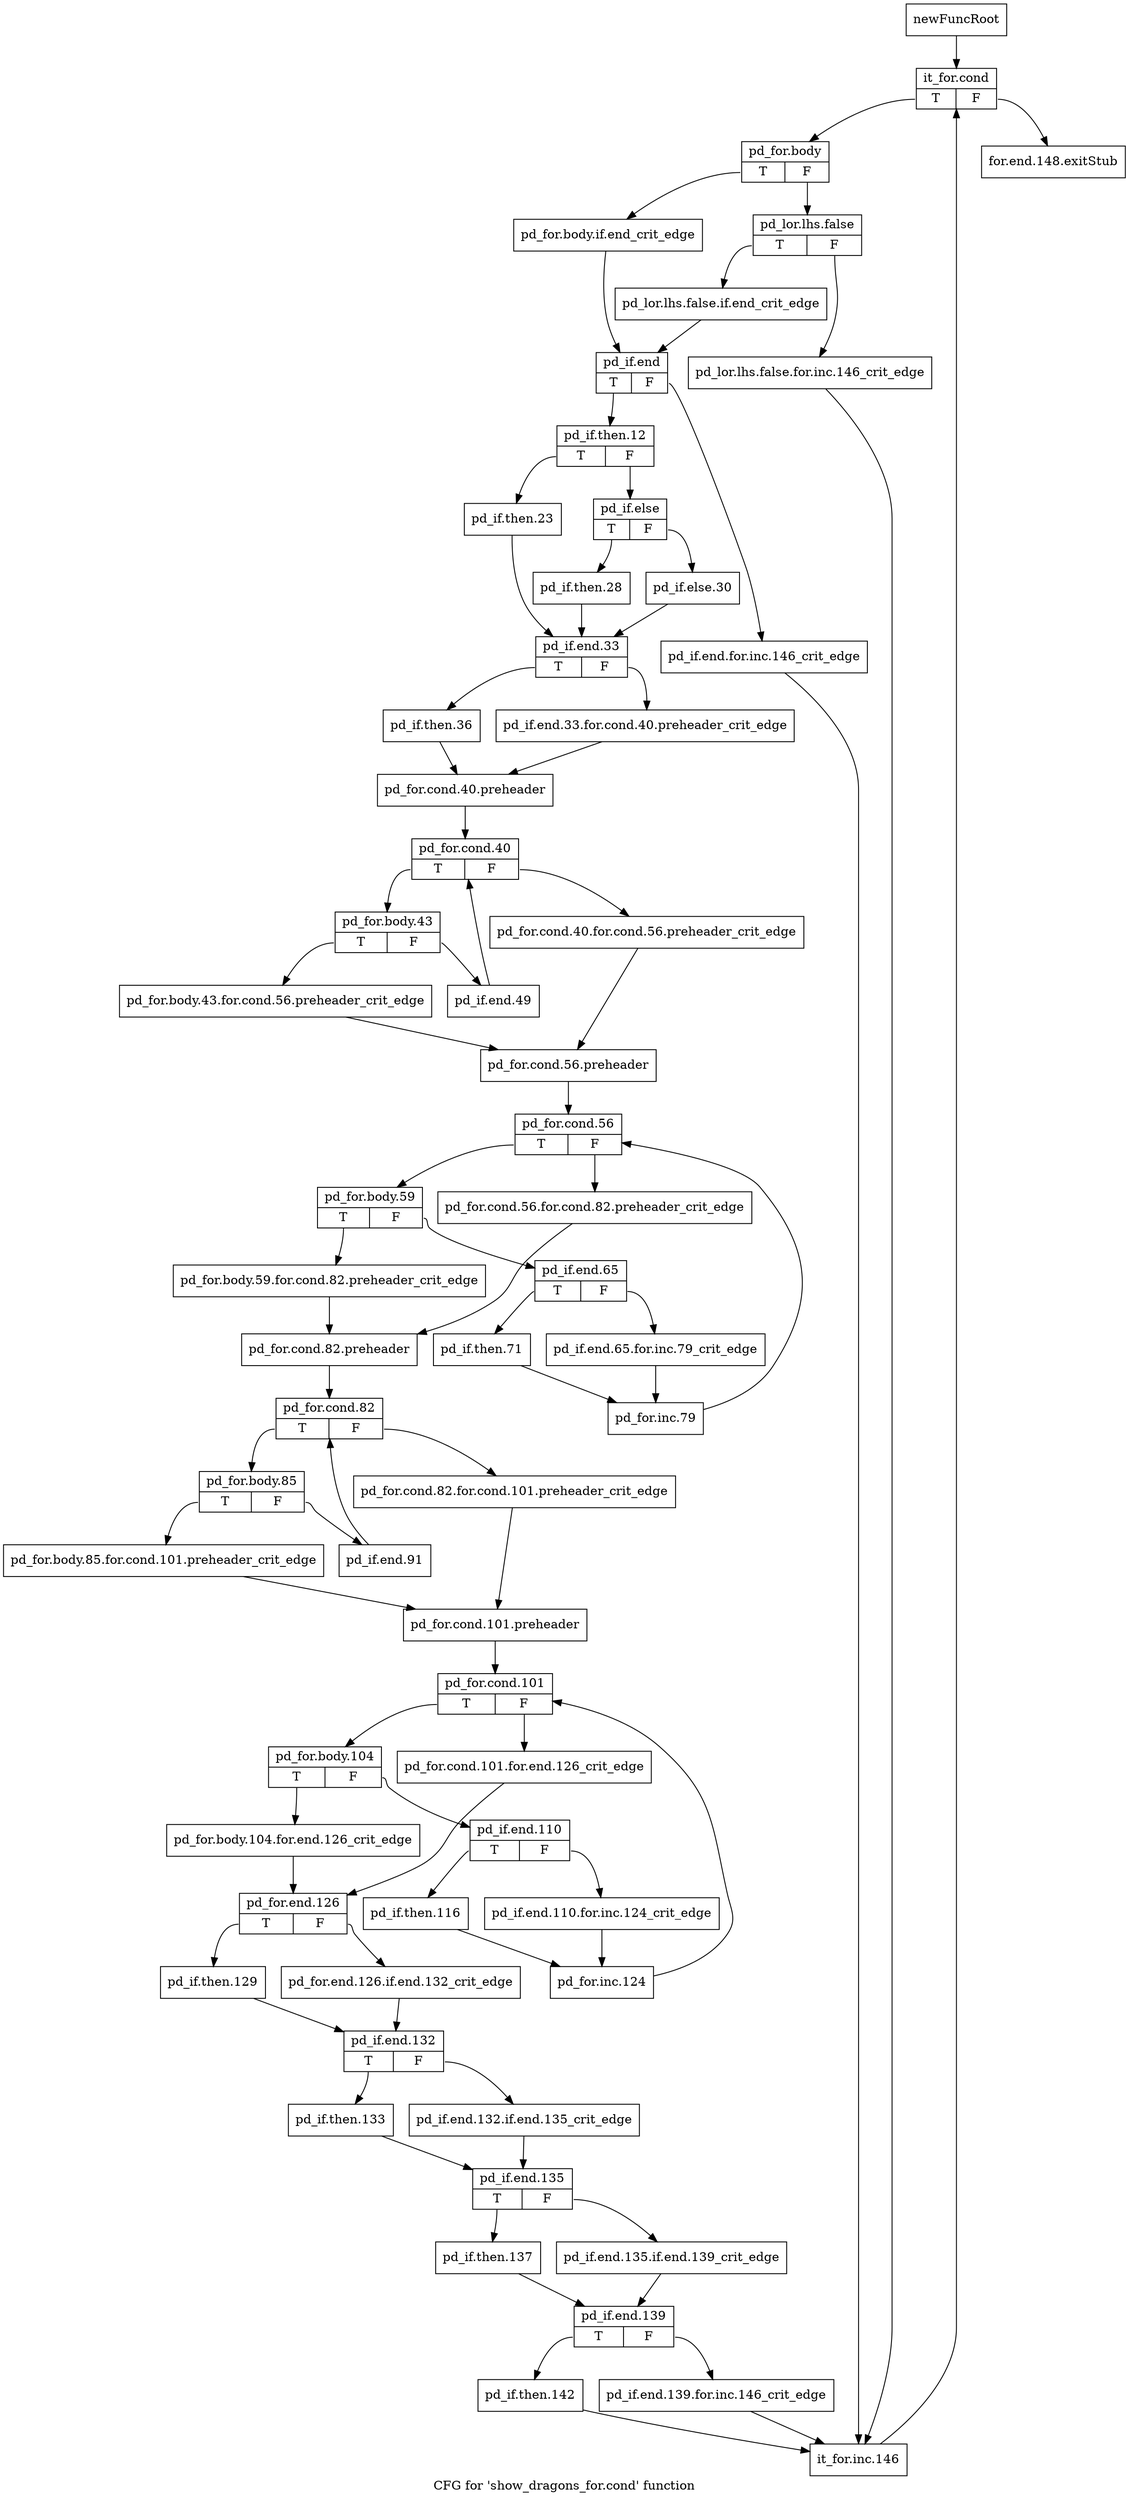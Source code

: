 digraph "CFG for 'show_dragons_for.cond' function" {
	label="CFG for 'show_dragons_for.cond' function";

	Node0x3f28750 [shape=record,label="{newFuncRoot}"];
	Node0x3f28750 -> Node0x3f2edb0;
	Node0x3f287a0 [shape=record,label="{for.end.148.exitStub}"];
	Node0x3f2edb0 [shape=record,label="{it_for.cond|{<s0>T|<s1>F}}"];
	Node0x3f2edb0:s0 -> Node0x3f2ee00;
	Node0x3f2edb0:s1 -> Node0x3f287a0;
	Node0x3f2ee00 [shape=record,label="{pd_for.body|{<s0>T|<s1>F}}"];
	Node0x3f2ee00:s0 -> Node0x3f2ef40;
	Node0x3f2ee00:s1 -> Node0x3f2ee50;
	Node0x3f2ee50 [shape=record,label="{pd_lor.lhs.false|{<s0>T|<s1>F}}"];
	Node0x3f2ee50:s0 -> Node0x3f2eef0;
	Node0x3f2ee50:s1 -> Node0x3f2eea0;
	Node0x3f2eea0 [shape=record,label="{pd_lor.lhs.false.for.inc.146_crit_edge}"];
	Node0x3f2eea0 -> Node0x3f2ffd0;
	Node0x3f2eef0 [shape=record,label="{pd_lor.lhs.false.if.end_crit_edge}"];
	Node0x3f2eef0 -> Node0x3f2ef90;
	Node0x3f2ef40 [shape=record,label="{pd_for.body.if.end_crit_edge}"];
	Node0x3f2ef40 -> Node0x3f2ef90;
	Node0x3f2ef90 [shape=record,label="{pd_if.end|{<s0>T|<s1>F}}"];
	Node0x3f2ef90:s0 -> Node0x3f2f030;
	Node0x3f2ef90:s1 -> Node0x3f2efe0;
	Node0x3f2efe0 [shape=record,label="{pd_if.end.for.inc.146_crit_edge}"];
	Node0x3f2efe0 -> Node0x3f2ffd0;
	Node0x3f2f030 [shape=record,label="{pd_if.then.12|{<s0>T|<s1>F}}"];
	Node0x3f2f030:s0 -> Node0x3f2f170;
	Node0x3f2f030:s1 -> Node0x3f2f080;
	Node0x3f2f080 [shape=record,label="{pd_if.else|{<s0>T|<s1>F}}"];
	Node0x3f2f080:s0 -> Node0x3f2f120;
	Node0x3f2f080:s1 -> Node0x3f2f0d0;
	Node0x3f2f0d0 [shape=record,label="{pd_if.else.30}"];
	Node0x3f2f0d0 -> Node0x3f2f1c0;
	Node0x3f2f120 [shape=record,label="{pd_if.then.28}"];
	Node0x3f2f120 -> Node0x3f2f1c0;
	Node0x3f2f170 [shape=record,label="{pd_if.then.23}"];
	Node0x3f2f170 -> Node0x3f2f1c0;
	Node0x3f2f1c0 [shape=record,label="{pd_if.end.33|{<s0>T|<s1>F}}"];
	Node0x3f2f1c0:s0 -> Node0x3f2f260;
	Node0x3f2f1c0:s1 -> Node0x3f2f210;
	Node0x3f2f210 [shape=record,label="{pd_if.end.33.for.cond.40.preheader_crit_edge}"];
	Node0x3f2f210 -> Node0x3f2f2b0;
	Node0x3f2f260 [shape=record,label="{pd_if.then.36}"];
	Node0x3f2f260 -> Node0x3f2f2b0;
	Node0x3f2f2b0 [shape=record,label="{pd_for.cond.40.preheader}"];
	Node0x3f2f2b0 -> Node0x3f2f300;
	Node0x3f2f300 [shape=record,label="{pd_for.cond.40|{<s0>T|<s1>F}}"];
	Node0x3f2f300:s0 -> Node0x3f2f3a0;
	Node0x3f2f300:s1 -> Node0x3f2f350;
	Node0x3f2f350 [shape=record,label="{pd_for.cond.40.for.cond.56.preheader_crit_edge}"];
	Node0x3f2f350 -> Node0x3f2f490;
	Node0x3f2f3a0 [shape=record,label="{pd_for.body.43|{<s0>T|<s1>F}}"];
	Node0x3f2f3a0:s0 -> Node0x3f2f440;
	Node0x3f2f3a0:s1 -> Node0x3f2f3f0;
	Node0x3f2f3f0 [shape=record,label="{pd_if.end.49}"];
	Node0x3f2f3f0 -> Node0x3f2f300;
	Node0x3f2f440 [shape=record,label="{pd_for.body.43.for.cond.56.preheader_crit_edge}"];
	Node0x3f2f440 -> Node0x3f2f490;
	Node0x3f2f490 [shape=record,label="{pd_for.cond.56.preheader}"];
	Node0x3f2f490 -> Node0x3f2f4e0;
	Node0x3f2f4e0 [shape=record,label="{pd_for.cond.56|{<s0>T|<s1>F}}"];
	Node0x3f2f4e0:s0 -> Node0x3f2f580;
	Node0x3f2f4e0:s1 -> Node0x3f2f530;
	Node0x3f2f530 [shape=record,label="{pd_for.cond.56.for.cond.82.preheader_crit_edge}"];
	Node0x3f2f530 -> Node0x3f2f760;
	Node0x3f2f580 [shape=record,label="{pd_for.body.59|{<s0>T|<s1>F}}"];
	Node0x3f2f580:s0 -> Node0x3f2f710;
	Node0x3f2f580:s1 -> Node0x3f2f5d0;
	Node0x3f2f5d0 [shape=record,label="{pd_if.end.65|{<s0>T|<s1>F}}"];
	Node0x3f2f5d0:s0 -> Node0x3f2f670;
	Node0x3f2f5d0:s1 -> Node0x3f2f620;
	Node0x3f2f620 [shape=record,label="{pd_if.end.65.for.inc.79_crit_edge}"];
	Node0x3f2f620 -> Node0x3f2f6c0;
	Node0x3f2f670 [shape=record,label="{pd_if.then.71}"];
	Node0x3f2f670 -> Node0x3f2f6c0;
	Node0x3f2f6c0 [shape=record,label="{pd_for.inc.79}"];
	Node0x3f2f6c0 -> Node0x3f2f4e0;
	Node0x3f2f710 [shape=record,label="{pd_for.body.59.for.cond.82.preheader_crit_edge}"];
	Node0x3f2f710 -> Node0x3f2f760;
	Node0x3f2f760 [shape=record,label="{pd_for.cond.82.preheader}"];
	Node0x3f2f760 -> Node0x3f2f7b0;
	Node0x3f2f7b0 [shape=record,label="{pd_for.cond.82|{<s0>T|<s1>F}}"];
	Node0x3f2f7b0:s0 -> Node0x3f2f850;
	Node0x3f2f7b0:s1 -> Node0x3f2f800;
	Node0x3f2f800 [shape=record,label="{pd_for.cond.82.for.cond.101.preheader_crit_edge}"];
	Node0x3f2f800 -> Node0x3f2f940;
	Node0x3f2f850 [shape=record,label="{pd_for.body.85|{<s0>T|<s1>F}}"];
	Node0x3f2f850:s0 -> Node0x3f2f8f0;
	Node0x3f2f850:s1 -> Node0x3f2f8a0;
	Node0x3f2f8a0 [shape=record,label="{pd_if.end.91}"];
	Node0x3f2f8a0 -> Node0x3f2f7b0;
	Node0x3f2f8f0 [shape=record,label="{pd_for.body.85.for.cond.101.preheader_crit_edge}"];
	Node0x3f2f8f0 -> Node0x3f2f940;
	Node0x3f2f940 [shape=record,label="{pd_for.cond.101.preheader}"];
	Node0x3f2f940 -> Node0x3f2f990;
	Node0x3f2f990 [shape=record,label="{pd_for.cond.101|{<s0>T|<s1>F}}"];
	Node0x3f2f990:s0 -> Node0x3f2fa30;
	Node0x3f2f990:s1 -> Node0x3f2f9e0;
	Node0x3f2f9e0 [shape=record,label="{pd_for.cond.101.for.end.126_crit_edge}"];
	Node0x3f2f9e0 -> Node0x3f2fc10;
	Node0x3f2fa30 [shape=record,label="{pd_for.body.104|{<s0>T|<s1>F}}"];
	Node0x3f2fa30:s0 -> Node0x3f2fbc0;
	Node0x3f2fa30:s1 -> Node0x3f2fa80;
	Node0x3f2fa80 [shape=record,label="{pd_if.end.110|{<s0>T|<s1>F}}"];
	Node0x3f2fa80:s0 -> Node0x3f2fb20;
	Node0x3f2fa80:s1 -> Node0x3f2fad0;
	Node0x3f2fad0 [shape=record,label="{pd_if.end.110.for.inc.124_crit_edge}"];
	Node0x3f2fad0 -> Node0x3f2fb70;
	Node0x3f2fb20 [shape=record,label="{pd_if.then.116}"];
	Node0x3f2fb20 -> Node0x3f2fb70;
	Node0x3f2fb70 [shape=record,label="{pd_for.inc.124}"];
	Node0x3f2fb70 -> Node0x3f2f990;
	Node0x3f2fbc0 [shape=record,label="{pd_for.body.104.for.end.126_crit_edge}"];
	Node0x3f2fbc0 -> Node0x3f2fc10;
	Node0x3f2fc10 [shape=record,label="{pd_for.end.126|{<s0>T|<s1>F}}"];
	Node0x3f2fc10:s0 -> Node0x3f2fcb0;
	Node0x3f2fc10:s1 -> Node0x3f2fc60;
	Node0x3f2fc60 [shape=record,label="{pd_for.end.126.if.end.132_crit_edge}"];
	Node0x3f2fc60 -> Node0x3f2fd00;
	Node0x3f2fcb0 [shape=record,label="{pd_if.then.129}"];
	Node0x3f2fcb0 -> Node0x3f2fd00;
	Node0x3f2fd00 [shape=record,label="{pd_if.end.132|{<s0>T|<s1>F}}"];
	Node0x3f2fd00:s0 -> Node0x3f2fda0;
	Node0x3f2fd00:s1 -> Node0x3f2fd50;
	Node0x3f2fd50 [shape=record,label="{pd_if.end.132.if.end.135_crit_edge}"];
	Node0x3f2fd50 -> Node0x3f2fdf0;
	Node0x3f2fda0 [shape=record,label="{pd_if.then.133}"];
	Node0x3f2fda0 -> Node0x3f2fdf0;
	Node0x3f2fdf0 [shape=record,label="{pd_if.end.135|{<s0>T|<s1>F}}"];
	Node0x3f2fdf0:s0 -> Node0x3f2fe90;
	Node0x3f2fdf0:s1 -> Node0x3f2fe40;
	Node0x3f2fe40 [shape=record,label="{pd_if.end.135.if.end.139_crit_edge}"];
	Node0x3f2fe40 -> Node0x3f2fee0;
	Node0x3f2fe90 [shape=record,label="{pd_if.then.137}"];
	Node0x3f2fe90 -> Node0x3f2fee0;
	Node0x3f2fee0 [shape=record,label="{pd_if.end.139|{<s0>T|<s1>F}}"];
	Node0x3f2fee0:s0 -> Node0x3f2ff80;
	Node0x3f2fee0:s1 -> Node0x3f2ff30;
	Node0x3f2ff30 [shape=record,label="{pd_if.end.139.for.inc.146_crit_edge}"];
	Node0x3f2ff30 -> Node0x3f2ffd0;
	Node0x3f2ff80 [shape=record,label="{pd_if.then.142}"];
	Node0x3f2ff80 -> Node0x3f2ffd0;
	Node0x3f2ffd0 [shape=record,label="{it_for.inc.146}"];
	Node0x3f2ffd0 -> Node0x3f2edb0;
}
